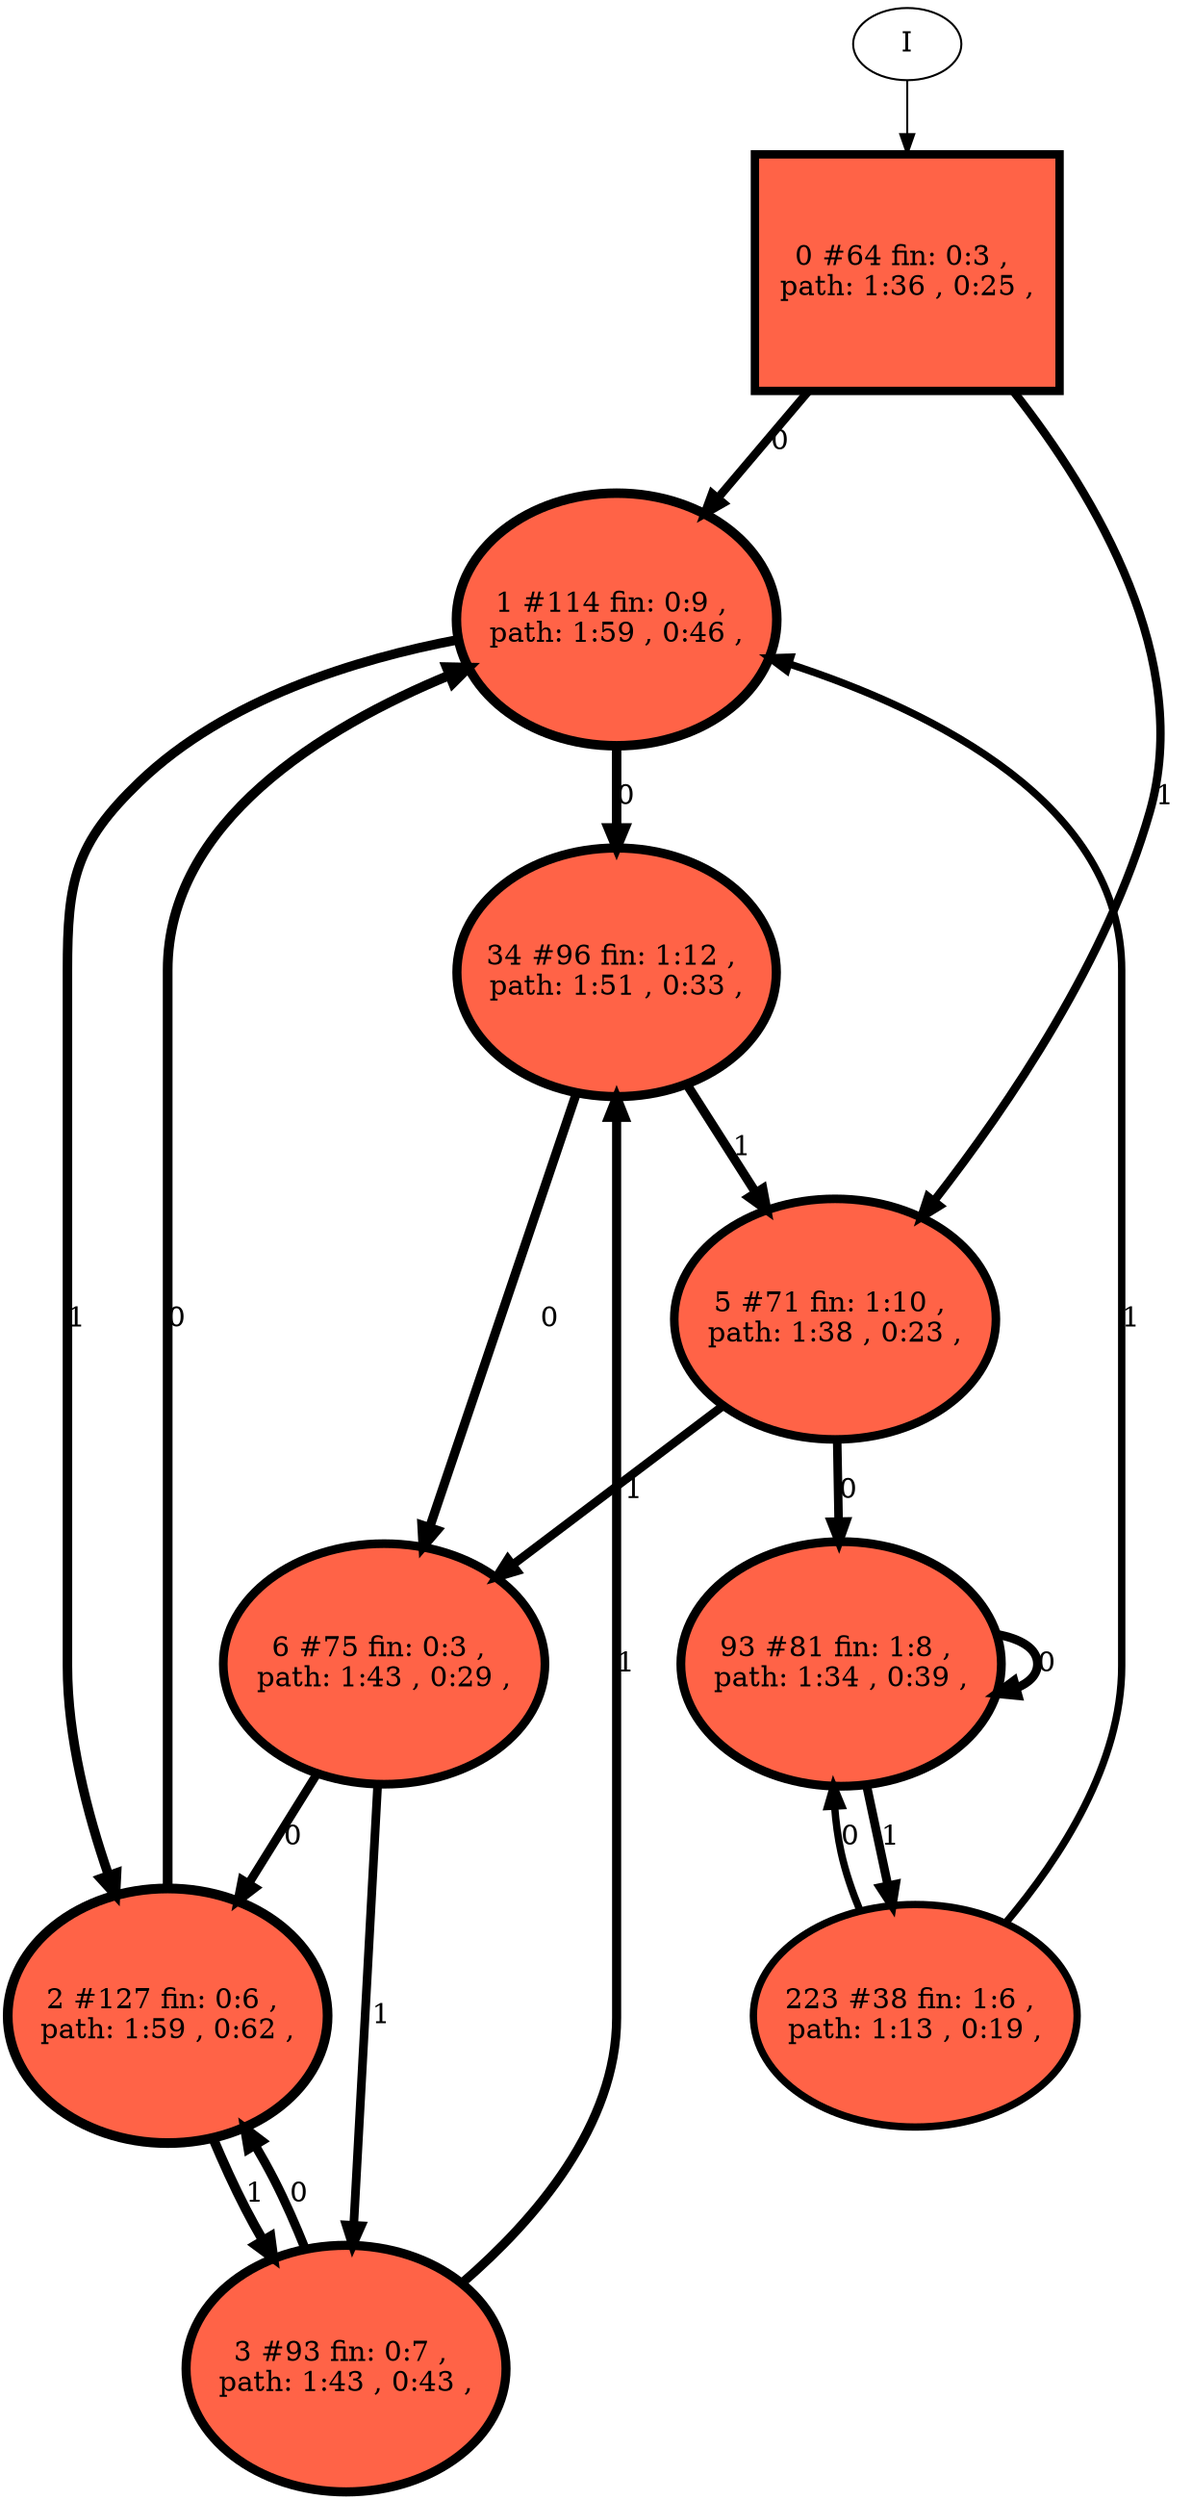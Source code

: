 // produced with flexfringe // 
digraph DFA {
	0 [label="root" shape=box];
		I -> 0;
	0 [ label="0 #64 fin: 0:3 , 
 path: 1:36 , 0:25 , " , style=filled, fillcolor="tomato", width=1.64372, height=1.64372, penwidth=4.17439];
		0 -> 1 [label="0 " , penwidth=4.17439 ];
		0 -> 5 [label="1 " , penwidth=4.17439 ];
	1 [ label="1 #114 fin: 0:9 , 
 path: 1:59 , 0:46 , " , style=filled, fillcolor="tomato", width=1.74832, height=1.74832, penwidth=4.74493];
		1 -> 34 [label="0 " , penwidth=4.74493 ];
		1 -> 2 [label="1 " , penwidth=4.74493 ];
	5 [ label="5 #71 fin: 1:10 , 
 path: 1:38 , 0:23 , " , style=filled, fillcolor="tomato", width=1.66329, height=1.66329, penwidth=4.27667];
		5 -> 93 [label="0 " , penwidth=4.27667 ];
		5 -> 6 [label="1 " , penwidth=4.27667 ];
	34 [ label="34 #96 fin: 1:12 , 
 path: 1:51 , 0:33 , " , style=filled, fillcolor="tomato", width=1.71824, height=1.71824, penwidth=4.57471];
		34 -> 6 [label="0 " , penwidth=4.57471 ];
		34 -> 5 [label="1 " , penwidth=4.57471 ];
	2 [ label="2 #127 fin: 0:6 , 
 path: 1:59 , 0:62 , " , style=filled, fillcolor="tomato", width=1.76679, height=1.76679, penwidth=4.85203];
		2 -> 1 [label="0 " , penwidth=4.85203 ];
		2 -> 3 [label="1 " , penwidth=4.85203 ];
	93 [ label="93 #81 fin: 1:8 , 
 path: 1:34 , 0:39 , " , style=filled, fillcolor="tomato", width=1.68764, height=1.68764, penwidth=4.40672];
		93 -> 93 [label="0 " , penwidth=4.40672 ];
		93 -> 223 [label="1 " , penwidth=4.40672 ];
	6 [ label="6 #75 fin: 0:3 , 
 path: 1:43 , 0:29 , " , style=filled, fillcolor="tomato", width=1.67349, height=1.67349, penwidth=4.33073];
		6 -> 2 [label="0 " , penwidth=4.33073 ];
		6 -> 3 [label="1 " , penwidth=4.33073 ];
	3 [ label="3 #93 fin: 0:7 , 
 path: 1:43 , 0:43 , " , style=filled, fillcolor="tomato", width=1.71259, height=1.71259, penwidth=4.54329];
		3 -> 2 [label="0 " , penwidth=4.54329 ];
		3 -> 34 [label="1 " , penwidth=4.54329 ];
	223 [ label="223 #38 fin: 1:6 , 
 path: 1:13 , 0:19 , " , style=filled, fillcolor="tomato", width=1.53978, height=1.53978, penwidth=3.66356];
		223 -> 93 [label="0 " , penwidth=3.66356 ];
		223 -> 1 [label="1 " , penwidth=3.66356 ];
}

